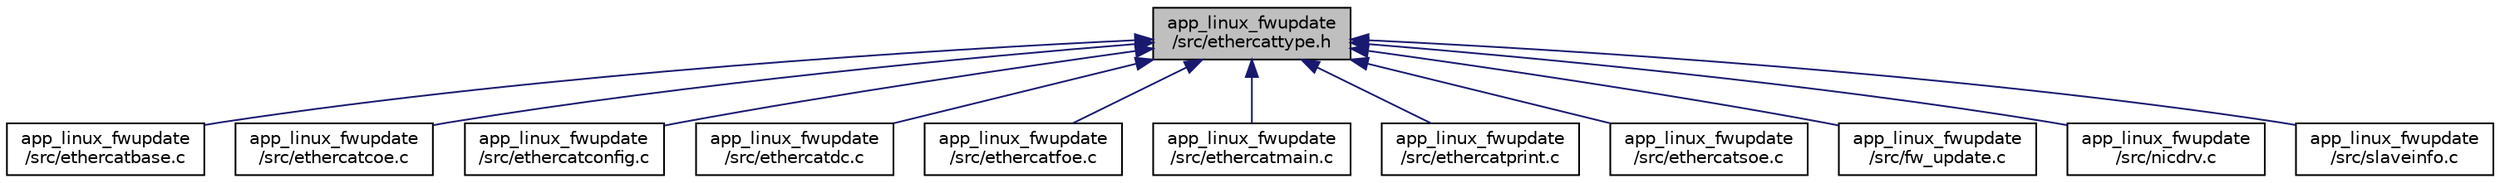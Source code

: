 digraph "app_linux_fwupdate/src/ethercattype.h"
{
 // INTERACTIVE_SVG=YES
  edge [fontname="Helvetica",fontsize="10",labelfontname="Helvetica",labelfontsize="10"];
  node [fontname="Helvetica",fontsize="10",shape=record];
  Node1 [label="app_linux_fwupdate\l/src/ethercattype.h",height=0.2,width=0.4,color="black", fillcolor="grey75", style="filled" fontcolor="black"];
  Node1 -> Node2 [dir="back",color="midnightblue",fontsize="10",style="solid",fontname="Helvetica"];
  Node2 [label="app_linux_fwupdate\l/src/ethercatbase.c",height=0.2,width=0.4,color="black", fillcolor="white", style="filled",URL="$ethercatbase_8c.html",tooltip="Base EtherCAT functions. "];
  Node1 -> Node3 [dir="back",color="midnightblue",fontsize="10",style="solid",fontname="Helvetica"];
  Node3 [label="app_linux_fwupdate\l/src/ethercatcoe.c",height=0.2,width=0.4,color="black", fillcolor="white", style="filled",URL="$ethercatcoe_8c.html",tooltip="CAN over EtherCAT (CoE) module. "];
  Node1 -> Node4 [dir="back",color="midnightblue",fontsize="10",style="solid",fontname="Helvetica"];
  Node4 [label="app_linux_fwupdate\l/src/ethercatconfig.c",height=0.2,width=0.4,color="black", fillcolor="white", style="filled",URL="$ethercatconfig_8c.html",tooltip="Configuration module for EtherCAT master. "];
  Node1 -> Node5 [dir="back",color="midnightblue",fontsize="10",style="solid",fontname="Helvetica"];
  Node5 [label="app_linux_fwupdate\l/src/ethercatdc.c",height=0.2,width=0.4,color="black", fillcolor="white", style="filled",URL="$ethercatdc_8c.html",tooltip="Distributed Clock EtherCAT functions. "];
  Node1 -> Node6 [dir="back",color="midnightblue",fontsize="10",style="solid",fontname="Helvetica"];
  Node6 [label="app_linux_fwupdate\l/src/ethercatfoe.c",height=0.2,width=0.4,color="black", fillcolor="white", style="filled",URL="$ethercatfoe_8c.html",tooltip="File over EtherCAT (FoE) module. "];
  Node1 -> Node7 [dir="back",color="midnightblue",fontsize="10",style="solid",fontname="Helvetica"];
  Node7 [label="app_linux_fwupdate\l/src/ethercatmain.c",height=0.2,width=0.4,color="black", fillcolor="white", style="filled",URL="$ethercatmain_8c.html",tooltip="Main EtherCAT functions. "];
  Node1 -> Node8 [dir="back",color="midnightblue",fontsize="10",style="solid",fontname="Helvetica"];
  Node8 [label="app_linux_fwupdate\l/src/ethercatprint.c",height=0.2,width=0.4,color="black", fillcolor="white", style="filled",URL="$ethercatprint_8c.html",tooltip="Module to convert EtherCAT errors to readable messages. "];
  Node1 -> Node9 [dir="back",color="midnightblue",fontsize="10",style="solid",fontname="Helvetica"];
  Node9 [label="app_linux_fwupdate\l/src/ethercatsoe.c",height=0.2,width=0.4,color="black", fillcolor="white", style="filled",URL="$ethercatsoe_8c.html",tooltip="Servo over EtherCAT (SoE) Module. "];
  Node1 -> Node10 [dir="back",color="midnightblue",fontsize="10",style="solid",fontname="Helvetica"];
  Node10 [label="app_linux_fwupdate\l/src/fw_update.c",height=0.2,width=0.4,color="black", fillcolor="white", style="filled",URL="$fw__update_8c.html",tooltip="Firmware Update for Synapticon SOMANET (modified from Example code for Simple Open EtherCAT master) ..."];
  Node1 -> Node11 [dir="back",color="midnightblue",fontsize="10",style="solid",fontname="Helvetica"];
  Node11 [label="app_linux_fwupdate\l/src/nicdrv.c",height=0.2,width=0.4,color="black", fillcolor="white", style="filled",URL="$nicdrv_8c.html",tooltip="EtherCAT RAW socket driver. "];
  Node1 -> Node12 [dir="back",color="midnightblue",fontsize="10",style="solid",fontname="Helvetica"];
  Node12 [label="app_linux_fwupdate\l/src/slaveinfo.c",height=0.2,width=0.4,color="black", fillcolor="white", style="filled",URL="$slaveinfo_8c.html",tooltip="Example code for Simple Open EtherCAT master. "];
}
